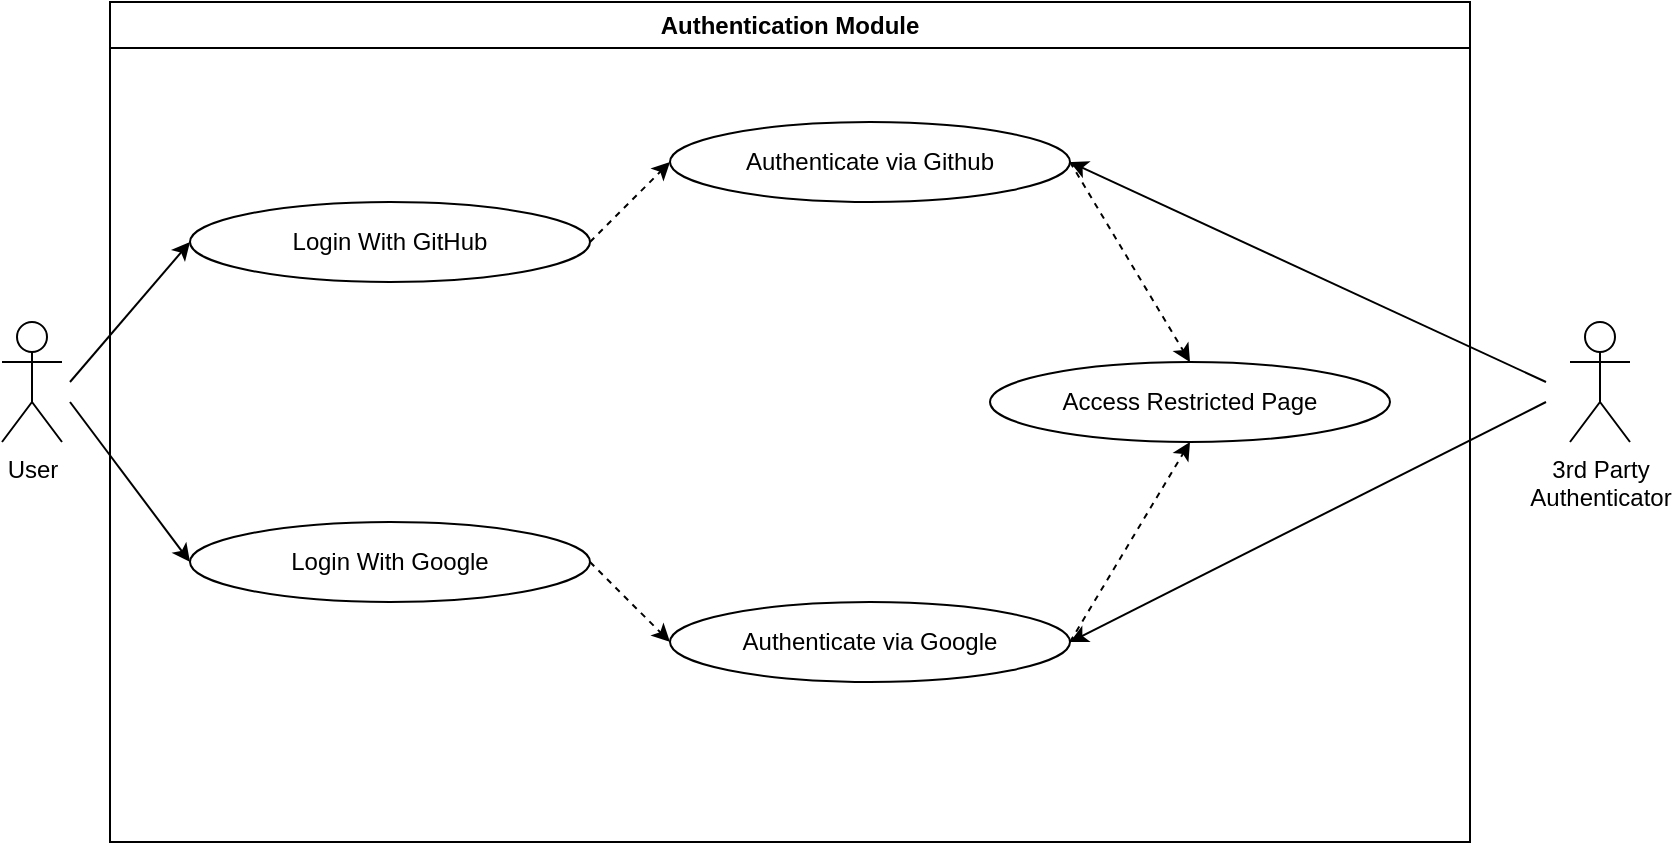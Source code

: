 <mxfile version="23.1.5" type="github">
  <diagram name="Page-1" id="YOafAM3x802z-2lJPLI0">
    <mxGraphModel dx="68" dy="34" grid="1" gridSize="10" guides="1" tooltips="1" connect="1" arrows="1" fold="1" page="1" pageScale="1" pageWidth="827" pageHeight="1169" math="0" shadow="0">
      <root>
        <mxCell id="0" />
        <mxCell id="1" parent="0" />
        <mxCell id="r3_mbHRN_LjCvHjCb5Vp-2" value="Authentication Module" style="swimlane;whiteSpace=wrap;html=1;" parent="1" vertex="1">
          <mxGeometry x="80" y="100" width="680" height="420" as="geometry" />
        </mxCell>
        <mxCell id="r3_mbHRN_LjCvHjCb5Vp-15" value="Login With GitHub" style="ellipse;whiteSpace=wrap;html=1;" parent="r3_mbHRN_LjCvHjCb5Vp-2" vertex="1">
          <mxGeometry x="40" y="100" width="200" height="40" as="geometry" />
        </mxCell>
        <mxCell id="r3_mbHRN_LjCvHjCb5Vp-16" value="Login With Google" style="ellipse;whiteSpace=wrap;html=1;" parent="r3_mbHRN_LjCvHjCb5Vp-2" vertex="1">
          <mxGeometry x="40" y="260" width="200" height="40" as="geometry" />
        </mxCell>
        <mxCell id="r3_mbHRN_LjCvHjCb5Vp-17" value="Authenticate via Github" style="ellipse;whiteSpace=wrap;html=1;" parent="r3_mbHRN_LjCvHjCb5Vp-2" vertex="1">
          <mxGeometry x="280" y="60" width="200" height="40" as="geometry" />
        </mxCell>
        <mxCell id="r3_mbHRN_LjCvHjCb5Vp-18" value="Authenticate via Google" style="ellipse;whiteSpace=wrap;html=1;" parent="r3_mbHRN_LjCvHjCb5Vp-2" vertex="1">
          <mxGeometry x="280" y="300" width="200" height="40" as="geometry" />
        </mxCell>
        <mxCell id="r3_mbHRN_LjCvHjCb5Vp-19" value="Access Restricted Page" style="ellipse;whiteSpace=wrap;html=1;" parent="r3_mbHRN_LjCvHjCb5Vp-2" vertex="1">
          <mxGeometry x="440" y="180" width="200" height="40" as="geometry" />
        </mxCell>
        <mxCell id="r3_mbHRN_LjCvHjCb5Vp-20" value="" style="endArrow=classic;html=1;rounded=0;entryX=0;entryY=0.5;entryDx=0;entryDy=0;" parent="r3_mbHRN_LjCvHjCb5Vp-2" target="r3_mbHRN_LjCvHjCb5Vp-15" edge="1">
          <mxGeometry width="50" height="50" relative="1" as="geometry">
            <mxPoint x="-20" y="190" as="sourcePoint" />
            <mxPoint x="30" y="150" as="targetPoint" />
          </mxGeometry>
        </mxCell>
        <mxCell id="r3_mbHRN_LjCvHjCb5Vp-22" value="" style="endArrow=classic;html=1;rounded=0;exitX=1;exitY=0.5;exitDx=0;exitDy=0;entryX=0;entryY=0.5;entryDx=0;entryDy=0;dashed=1;" parent="r3_mbHRN_LjCvHjCb5Vp-2" source="r3_mbHRN_LjCvHjCb5Vp-15" target="r3_mbHRN_LjCvHjCb5Vp-17" edge="1">
          <mxGeometry width="50" height="50" relative="1" as="geometry">
            <mxPoint x="230" y="190" as="sourcePoint" />
            <mxPoint x="280" y="140" as="targetPoint" />
          </mxGeometry>
        </mxCell>
        <mxCell id="r3_mbHRN_LjCvHjCb5Vp-23" value="" style="endArrow=classic;html=1;rounded=0;exitX=1;exitY=0.5;exitDx=0;exitDy=0;entryX=0;entryY=0.5;entryDx=0;entryDy=0;dashed=1;" parent="r3_mbHRN_LjCvHjCb5Vp-2" source="r3_mbHRN_LjCvHjCb5Vp-16" target="r3_mbHRN_LjCvHjCb5Vp-18" edge="1">
          <mxGeometry width="50" height="50" relative="1" as="geometry">
            <mxPoint x="300" y="300" as="sourcePoint" />
            <mxPoint x="350" y="250" as="targetPoint" />
          </mxGeometry>
        </mxCell>
        <mxCell id="r3_mbHRN_LjCvHjCb5Vp-24" value="" style="endArrow=classic;html=1;rounded=0;exitX=1;exitY=0.5;exitDx=0;exitDy=0;entryX=0.5;entryY=0;entryDx=0;entryDy=0;dashed=1;" parent="r3_mbHRN_LjCvHjCb5Vp-2" source="r3_mbHRN_LjCvHjCb5Vp-17" target="r3_mbHRN_LjCvHjCb5Vp-19" edge="1">
          <mxGeometry width="50" height="50" relative="1" as="geometry">
            <mxPoint x="380" y="200" as="sourcePoint" />
            <mxPoint x="430" y="150" as="targetPoint" />
          </mxGeometry>
        </mxCell>
        <mxCell id="r3_mbHRN_LjCvHjCb5Vp-25" value="" style="endArrow=classic;html=1;rounded=0;exitX=1;exitY=0.5;exitDx=0;exitDy=0;entryX=0.5;entryY=1;entryDx=0;entryDy=0;dashed=1;" parent="r3_mbHRN_LjCvHjCb5Vp-2" source="r3_mbHRN_LjCvHjCb5Vp-18" target="r3_mbHRN_LjCvHjCb5Vp-19" edge="1">
          <mxGeometry width="50" height="50" relative="1" as="geometry">
            <mxPoint x="390" y="290" as="sourcePoint" />
            <mxPoint x="440" y="240" as="targetPoint" />
          </mxGeometry>
        </mxCell>
        <mxCell id="r3_mbHRN_LjCvHjCb5Vp-14" value="User" style="shape=umlActor;verticalLabelPosition=bottom;verticalAlign=top;html=1;outlineConnect=0;" parent="1" vertex="1">
          <mxGeometry x="26" y="260" width="30" height="60" as="geometry" />
        </mxCell>
        <mxCell id="r3_mbHRN_LjCvHjCb5Vp-21" value="" style="endArrow=classic;html=1;rounded=0;entryX=0;entryY=0.5;entryDx=0;entryDy=0;" parent="1" target="r3_mbHRN_LjCvHjCb5Vp-16" edge="1">
          <mxGeometry width="50" height="50" relative="1" as="geometry">
            <mxPoint x="60" y="300" as="sourcePoint" />
            <mxPoint x="170" y="280" as="targetPoint" />
          </mxGeometry>
        </mxCell>
        <mxCell id="CkkWltxYGhbcL463M7eL-11" value="3rd Party &lt;br&gt;Authenticator" style="shape=umlActor;verticalLabelPosition=bottom;verticalAlign=top;html=1;outlineConnect=0;" vertex="1" parent="1">
          <mxGeometry x="810" y="260" width="30" height="60" as="geometry" />
        </mxCell>
        <mxCell id="CkkWltxYGhbcL463M7eL-16" value="" style="endArrow=classic;html=1;rounded=0;entryX=1;entryY=0.5;entryDx=0;entryDy=0;" edge="1" parent="1" target="r3_mbHRN_LjCvHjCb5Vp-17">
          <mxGeometry width="50" height="50" relative="1" as="geometry">
            <mxPoint x="798" y="290" as="sourcePoint" />
            <mxPoint x="858" y="220" as="targetPoint" />
          </mxGeometry>
        </mxCell>
        <mxCell id="CkkWltxYGhbcL463M7eL-17" value="" style="endArrow=classic;html=1;rounded=0;entryX=1;entryY=0.5;entryDx=0;entryDy=0;" edge="1" parent="1" target="r3_mbHRN_LjCvHjCb5Vp-18">
          <mxGeometry width="50" height="50" relative="1" as="geometry">
            <mxPoint x="798" y="300" as="sourcePoint" />
            <mxPoint x="858" y="380" as="targetPoint" />
          </mxGeometry>
        </mxCell>
      </root>
    </mxGraphModel>
  </diagram>
</mxfile>
